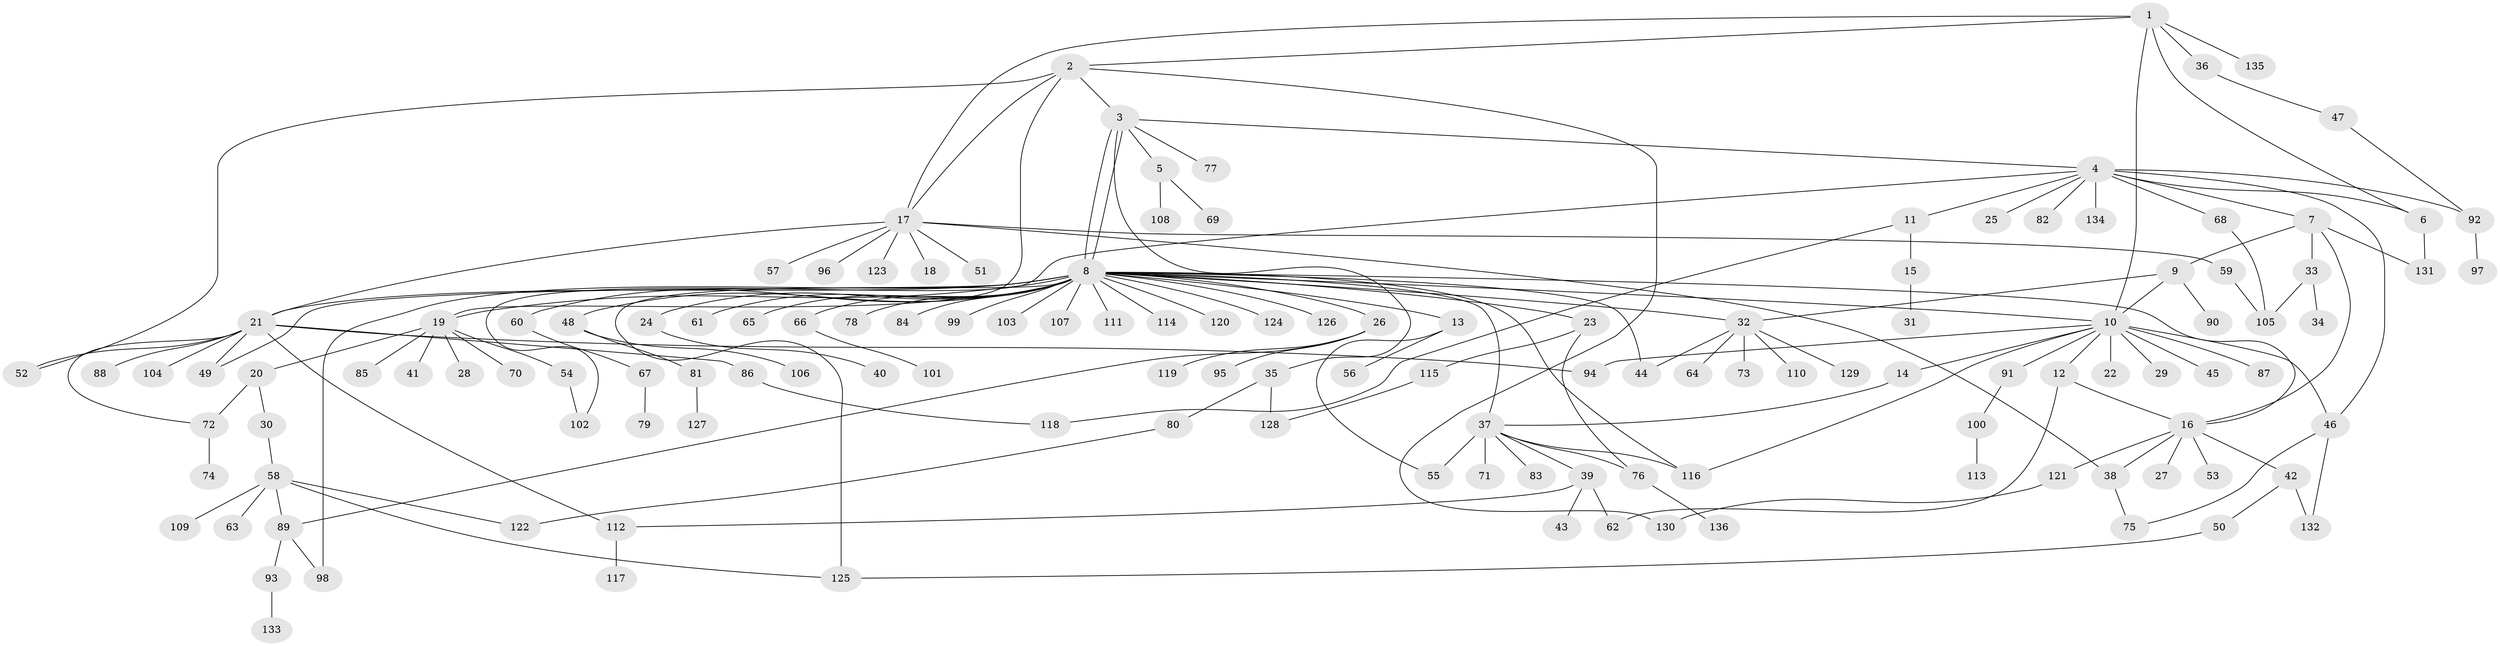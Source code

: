 // Generated by graph-tools (version 1.1) at 2025/01/03/09/25 03:01:43]
// undirected, 136 vertices, 174 edges
graph export_dot {
graph [start="1"]
  node [color=gray90,style=filled];
  1;
  2;
  3;
  4;
  5;
  6;
  7;
  8;
  9;
  10;
  11;
  12;
  13;
  14;
  15;
  16;
  17;
  18;
  19;
  20;
  21;
  22;
  23;
  24;
  25;
  26;
  27;
  28;
  29;
  30;
  31;
  32;
  33;
  34;
  35;
  36;
  37;
  38;
  39;
  40;
  41;
  42;
  43;
  44;
  45;
  46;
  47;
  48;
  49;
  50;
  51;
  52;
  53;
  54;
  55;
  56;
  57;
  58;
  59;
  60;
  61;
  62;
  63;
  64;
  65;
  66;
  67;
  68;
  69;
  70;
  71;
  72;
  73;
  74;
  75;
  76;
  77;
  78;
  79;
  80;
  81;
  82;
  83;
  84;
  85;
  86;
  87;
  88;
  89;
  90;
  91;
  92;
  93;
  94;
  95;
  96;
  97;
  98;
  99;
  100;
  101;
  102;
  103;
  104;
  105;
  106;
  107;
  108;
  109;
  110;
  111;
  112;
  113;
  114;
  115;
  116;
  117;
  118;
  119;
  120;
  121;
  122;
  123;
  124;
  125;
  126;
  127;
  128;
  129;
  130;
  131;
  132;
  133;
  134;
  135;
  136;
  1 -- 2;
  1 -- 6;
  1 -- 10;
  1 -- 17;
  1 -- 36;
  1 -- 135;
  2 -- 3;
  2 -- 17;
  2 -- 19;
  2 -- 52;
  2 -- 130;
  3 -- 4;
  3 -- 5;
  3 -- 8;
  3 -- 8;
  3 -- 35;
  3 -- 77;
  4 -- 6;
  4 -- 7;
  4 -- 11;
  4 -- 25;
  4 -- 46;
  4 -- 68;
  4 -- 82;
  4 -- 92;
  4 -- 102;
  4 -- 134;
  5 -- 69;
  5 -- 108;
  6 -- 131;
  7 -- 9;
  7 -- 16;
  7 -- 33;
  7 -- 131;
  8 -- 10;
  8 -- 13;
  8 -- 16;
  8 -- 19;
  8 -- 21;
  8 -- 23;
  8 -- 24;
  8 -- 26;
  8 -- 32;
  8 -- 37;
  8 -- 44;
  8 -- 48;
  8 -- 49;
  8 -- 60;
  8 -- 61;
  8 -- 65;
  8 -- 66;
  8 -- 78;
  8 -- 84;
  8 -- 98;
  8 -- 99;
  8 -- 103;
  8 -- 107;
  8 -- 111;
  8 -- 114;
  8 -- 116;
  8 -- 120;
  8 -- 124;
  8 -- 125;
  8 -- 126;
  9 -- 10;
  9 -- 32;
  9 -- 90;
  10 -- 12;
  10 -- 14;
  10 -- 22;
  10 -- 29;
  10 -- 45;
  10 -- 46;
  10 -- 87;
  10 -- 91;
  10 -- 94;
  10 -- 116;
  11 -- 15;
  11 -- 118;
  12 -- 16;
  12 -- 62;
  13 -- 55;
  13 -- 56;
  14 -- 37;
  15 -- 31;
  16 -- 27;
  16 -- 38;
  16 -- 42;
  16 -- 53;
  16 -- 121;
  17 -- 18;
  17 -- 21;
  17 -- 38;
  17 -- 51;
  17 -- 57;
  17 -- 59;
  17 -- 96;
  17 -- 123;
  19 -- 20;
  19 -- 28;
  19 -- 41;
  19 -- 54;
  19 -- 70;
  19 -- 85;
  20 -- 30;
  20 -- 72;
  21 -- 49;
  21 -- 52;
  21 -- 72;
  21 -- 86;
  21 -- 88;
  21 -- 94;
  21 -- 104;
  21 -- 112;
  23 -- 76;
  23 -- 115;
  24 -- 40;
  26 -- 89;
  26 -- 95;
  26 -- 119;
  30 -- 58;
  32 -- 44;
  32 -- 64;
  32 -- 73;
  32 -- 110;
  32 -- 129;
  33 -- 34;
  33 -- 105;
  35 -- 80;
  35 -- 128;
  36 -- 47;
  37 -- 39;
  37 -- 55;
  37 -- 71;
  37 -- 76;
  37 -- 83;
  37 -- 116;
  38 -- 75;
  39 -- 43;
  39 -- 62;
  39 -- 112;
  42 -- 50;
  42 -- 132;
  46 -- 75;
  46 -- 132;
  47 -- 92;
  48 -- 81;
  48 -- 106;
  50 -- 125;
  54 -- 102;
  58 -- 63;
  58 -- 89;
  58 -- 109;
  58 -- 122;
  58 -- 125;
  59 -- 105;
  60 -- 67;
  66 -- 101;
  67 -- 79;
  68 -- 105;
  72 -- 74;
  76 -- 136;
  80 -- 122;
  81 -- 127;
  86 -- 118;
  89 -- 93;
  89 -- 98;
  91 -- 100;
  92 -- 97;
  93 -- 133;
  100 -- 113;
  112 -- 117;
  115 -- 128;
  121 -- 130;
}

